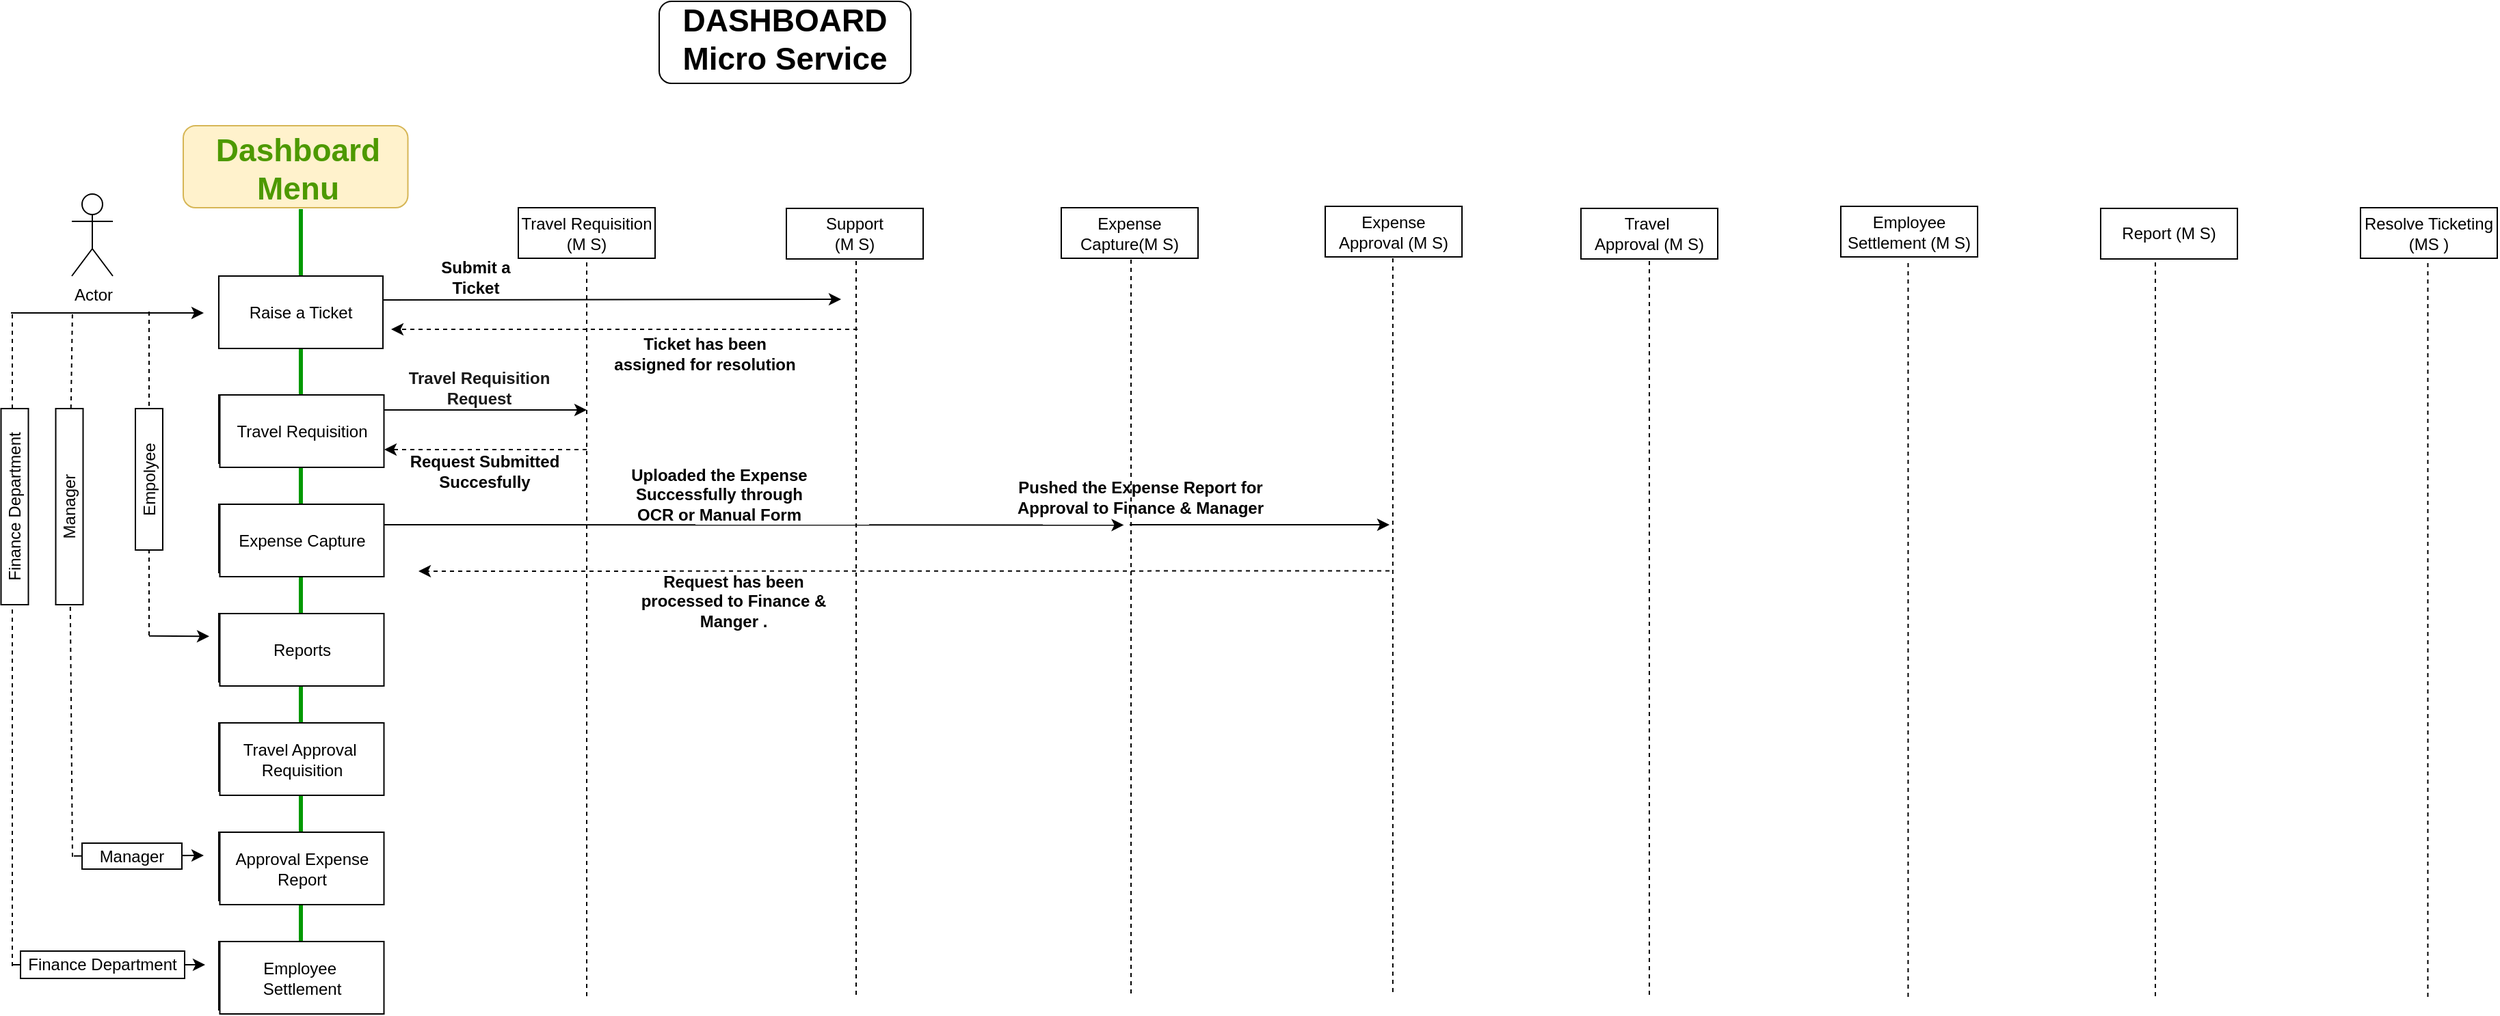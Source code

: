 <mxfile version="21.1.5" type="github">
  <diagram name="Page-1" id="OXNfdeW2UjNv4_Qj5ahb">
    <mxGraphModel dx="2163" dy="1803" grid="1" gridSize="10" guides="1" tooltips="1" connect="1" arrows="1" fold="1" page="1" pageScale="1" pageWidth="1600" pageHeight="900" math="0" shadow="0">
      <root>
        <mxCell id="0" />
        <mxCell id="1" parent="0" />
        <mxCell id="oNK4x6GtnWRanjDO5cXN-74" value="" style="endArrow=none;html=1;rounded=0;strokeColor=#009900;strokeWidth=3;" edge="1" parent="1">
          <mxGeometry width="50" height="50" relative="1" as="geometry">
            <mxPoint x="264" y="-140" as="sourcePoint" />
            <mxPoint x="263.98" y="-681" as="targetPoint" />
          </mxGeometry>
        </mxCell>
        <mxCell id="oNK4x6GtnWRanjDO5cXN-73" value="" style="rounded=1;whiteSpace=wrap;html=1;fillColor=#fff2cc;strokeColor=#d6b656;" vertex="1" parent="1">
          <mxGeometry x="178" y="-742" width="164.25" height="60" as="geometry" />
        </mxCell>
        <mxCell id="oNK4x6GtnWRanjDO5cXN-2" value="" style="rounded=1;whiteSpace=wrap;html=1;" vertex="1" parent="1">
          <mxGeometry x="526" y="-833" width="184" height="60" as="geometry" />
        </mxCell>
        <mxCell id="oNK4x6GtnWRanjDO5cXN-1" value="&lt;b&gt;&lt;font style=&quot;font-size: 23px;&quot;&gt;DASHBOARD Micro Service&lt;/font&gt;&lt;/b&gt;" style="text;html=1;strokeColor=none;fillColor=none;align=center;verticalAlign=middle;whiteSpace=wrap;rounded=0;" vertex="1" parent="1">
          <mxGeometry x="539" y="-820" width="158" height="30" as="geometry" />
        </mxCell>
        <mxCell id="oNK4x6GtnWRanjDO5cXN-4" value="Travel Requisition" style="rounded=0;whiteSpace=wrap;html=1;" vertex="1" parent="1">
          <mxGeometry x="204" y="-545" width="120" height="50" as="geometry" />
        </mxCell>
        <mxCell id="oNK4x6GtnWRanjDO5cXN-5" value="Reports" style="rounded=0;whiteSpace=wrap;html=1;" vertex="1" parent="1">
          <mxGeometry x="204" y="-385" width="120" height="50" as="geometry" />
        </mxCell>
        <mxCell id="oNK4x6GtnWRanjDO5cXN-6" value="Expense Capture" style="rounded=0;whiteSpace=wrap;html=1;" vertex="1" parent="1">
          <mxGeometry x="204" y="-465" width="120" height="50" as="geometry" />
        </mxCell>
        <mxCell id="oNK4x6GtnWRanjDO5cXN-7" value="Approval Travel Requisition" style="rounded=0;whiteSpace=wrap;html=1;" vertex="1" parent="1">
          <mxGeometry x="204" y="-305" width="120" height="50" as="geometry" />
        </mxCell>
        <mxCell id="oNK4x6GtnWRanjDO5cXN-8" value="Approval Expense Report" style="rounded=0;whiteSpace=wrap;html=1;" vertex="1" parent="1">
          <mxGeometry x="204" y="-225" width="120" height="50" as="geometry" />
        </mxCell>
        <mxCell id="oNK4x6GtnWRanjDO5cXN-10" value="Employee&amp;nbsp;&lt;br&gt;Settlement" style="rounded=0;whiteSpace=wrap;html=1;" vertex="1" parent="1">
          <mxGeometry x="204" y="-145" width="120" height="50" as="geometry" />
        </mxCell>
        <mxCell id="oNK4x6GtnWRanjDO5cXN-16" value="" style="endArrow=none;dashed=1;html=1;rounded=0;" edge="1" parent="1">
          <mxGeometry width="50" height="50" relative="1" as="geometry">
            <mxPoint x="153" y="-369" as="sourcePoint" />
            <mxPoint x="153" y="-609" as="targetPoint" />
          </mxGeometry>
        </mxCell>
        <mxCell id="oNK4x6GtnWRanjDO5cXN-19" value="" style="endArrow=classic;html=1;rounded=0;" edge="1" parent="1">
          <mxGeometry width="50" height="50" relative="1" as="geometry">
            <mxPoint x="153" y="-368.67" as="sourcePoint" />
            <mxPoint x="197" y="-368.34" as="targetPoint" />
          </mxGeometry>
        </mxCell>
        <mxCell id="oNK4x6GtnWRanjDO5cXN-25" value="" style="endArrow=none;dashed=1;html=1;rounded=0;" edge="1" parent="1" source="oNK4x6GtnWRanjDO5cXN-36">
          <mxGeometry width="50" height="50" relative="1" as="geometry">
            <mxPoint x="97" y="-207" as="sourcePoint" />
            <mxPoint x="97" y="-607" as="targetPoint" />
          </mxGeometry>
        </mxCell>
        <mxCell id="oNK4x6GtnWRanjDO5cXN-27" value="" style="endArrow=none;dashed=1;html=1;rounded=0;" edge="1" parent="1">
          <mxGeometry width="50" height="50" relative="1" as="geometry">
            <mxPoint x="53" y="-127" as="sourcePoint" />
            <mxPoint x="53" y="-605" as="targetPoint" />
          </mxGeometry>
        </mxCell>
        <mxCell id="oNK4x6GtnWRanjDO5cXN-28" value="" style="endArrow=classic;html=1;rounded=0;" edge="1" parent="1">
          <mxGeometry width="50" height="50" relative="1" as="geometry">
            <mxPoint x="98" y="-207.67" as="sourcePoint" />
            <mxPoint x="193" y="-208" as="targetPoint" />
          </mxGeometry>
        </mxCell>
        <mxCell id="oNK4x6GtnWRanjDO5cXN-29" value="" style="endArrow=classic;html=1;rounded=0;" edge="1" parent="1">
          <mxGeometry width="50" height="50" relative="1" as="geometry">
            <mxPoint x="53" y="-128" as="sourcePoint" />
            <mxPoint x="194" y="-128" as="targetPoint" />
          </mxGeometry>
        </mxCell>
        <mxCell id="oNK4x6GtnWRanjDO5cXN-30" value="" style="endArrow=classic;html=1;rounded=0;" edge="1" parent="1">
          <mxGeometry width="50" height="50" relative="1" as="geometry">
            <mxPoint x="52" y="-605" as="sourcePoint" />
            <mxPoint x="193" y="-605" as="targetPoint" />
          </mxGeometry>
        </mxCell>
        <mxCell id="oNK4x6GtnWRanjDO5cXN-35" value="Empolyee" style="rounded=0;whiteSpace=wrap;html=1;rotation=-90;" vertex="1" parent="1">
          <mxGeometry x="101.25" y="-493.25" width="103.5" height="20" as="geometry" />
        </mxCell>
        <mxCell id="oNK4x6GtnWRanjDO5cXN-37" value="" style="endArrow=none;dashed=1;html=1;rounded=0;" edge="1" parent="1" target="oNK4x6GtnWRanjDO5cXN-36">
          <mxGeometry width="50" height="50" relative="1" as="geometry">
            <mxPoint x="97" y="-207" as="sourcePoint" />
            <mxPoint x="97" y="-607" as="targetPoint" />
          </mxGeometry>
        </mxCell>
        <mxCell id="oNK4x6GtnWRanjDO5cXN-36" value="Manager" style="rounded=0;whiteSpace=wrap;html=1;rotation=-90;" vertex="1" parent="1">
          <mxGeometry x="23" y="-473.25" width="143.5" height="20" as="geometry" />
        </mxCell>
        <mxCell id="oNK4x6GtnWRanjDO5cXN-38" value="Finance Department" style="rounded=0;whiteSpace=wrap;html=1;rotation=-90;" vertex="1" parent="1">
          <mxGeometry x="-17" y="-473.25" width="143.5" height="20" as="geometry" />
        </mxCell>
        <mxCell id="oNK4x6GtnWRanjDO5cXN-39" value="Finance Department" style="rounded=0;whiteSpace=wrap;html=1;rotation=0;" vertex="1" parent="1">
          <mxGeometry x="59" y="-138" width="120" height="20" as="geometry" />
        </mxCell>
        <mxCell id="oNK4x6GtnWRanjDO5cXN-41" value="Manager" style="rounded=0;whiteSpace=wrap;html=1;rotation=0;" vertex="1" parent="1">
          <mxGeometry x="104" y="-217" width="73" height="19" as="geometry" />
        </mxCell>
        <mxCell id="oNK4x6GtnWRanjDO5cXN-42" value="Actor" style="shape=umlActor;verticalLabelPosition=bottom;verticalAlign=top;html=1;outlineConnect=0;" vertex="1" parent="1">
          <mxGeometry x="96.5" y="-692" width="30" height="60" as="geometry" />
        </mxCell>
        <mxCell id="oNK4x6GtnWRanjDO5cXN-44" value="Travel Requisition&lt;br&gt;(M S)" style="rounded=0;whiteSpace=wrap;html=1;" vertex="1" parent="1">
          <mxGeometry x="423" y="-682" width="100" height="37" as="geometry" />
        </mxCell>
        <mxCell id="oNK4x6GtnWRanjDO5cXN-45" value="" style="endArrow=none;dashed=1;html=1;rounded=0;entryX=0.5;entryY=1;entryDx=0;entryDy=0;" edge="1" parent="1" target="oNK4x6GtnWRanjDO5cXN-44">
          <mxGeometry width="50" height="50" relative="1" as="geometry">
            <mxPoint x="473" y="-105" as="sourcePoint" />
            <mxPoint x="493" y="-575" as="targetPoint" />
          </mxGeometry>
        </mxCell>
        <mxCell id="oNK4x6GtnWRanjDO5cXN-46" value="" style="endArrow=classic;html=1;rounded=0;" edge="1" parent="1">
          <mxGeometry width="50" height="50" relative="1" as="geometry">
            <mxPoint x="324" y="-534" as="sourcePoint" />
            <mxPoint x="473" y="-534" as="targetPoint" />
          </mxGeometry>
        </mxCell>
        <mxCell id="oNK4x6GtnWRanjDO5cXN-47" value="&lt;b&gt;&lt;font color=&quot;#1a1a1a&quot;&gt;Travel Requisition Request&lt;/font&gt;&lt;/b&gt;" style="text;html=1;strokeColor=none;fillColor=none;align=center;verticalAlign=middle;whiteSpace=wrap;rounded=0;" vertex="1" parent="1">
          <mxGeometry x="333" y="-565" width="123" height="30" as="geometry" />
        </mxCell>
        <mxCell id="oNK4x6GtnWRanjDO5cXN-50" value="" style="endArrow=classic;html=1;rounded=0;dashed=1;" edge="1" parent="1">
          <mxGeometry width="50" height="50" relative="1" as="geometry">
            <mxPoint x="473" y="-505" as="sourcePoint" />
            <mxPoint x="325" y="-505" as="targetPoint" />
          </mxGeometry>
        </mxCell>
        <mxCell id="oNK4x6GtnWRanjDO5cXN-51" value="&lt;b&gt;Request Submitted Succesfully&lt;/b&gt;" style="text;html=1;strokeColor=none;fillColor=none;align=center;verticalAlign=middle;whiteSpace=wrap;rounded=0;" vertex="1" parent="1">
          <mxGeometry x="329" y="-504" width="139" height="30" as="geometry" />
        </mxCell>
        <mxCell id="oNK4x6GtnWRanjDO5cXN-52" value="Support&lt;br&gt;(M S)" style="rounded=0;whiteSpace=wrap;html=1;" vertex="1" parent="1">
          <mxGeometry x="619" y="-681.5" width="100" height="37" as="geometry" />
        </mxCell>
        <mxCell id="oNK4x6GtnWRanjDO5cXN-53" value="" style="endArrow=none;dashed=1;html=1;rounded=0;entryX=0.5;entryY=1;entryDx=0;entryDy=0;" edge="1" parent="1">
          <mxGeometry width="50" height="50" relative="1" as="geometry">
            <mxPoint x="670" y="-106" as="sourcePoint" />
            <mxPoint x="670" y="-646" as="targetPoint" />
          </mxGeometry>
        </mxCell>
        <mxCell id="oNK4x6GtnWRanjDO5cXN-54" value="" style="endArrow=classic;html=1;rounded=0;exitX=1;exitY=0.25;exitDx=0;exitDy=0;" edge="1" parent="1">
          <mxGeometry width="50" height="50" relative="1" as="geometry">
            <mxPoint x="324" y="-614.5" as="sourcePoint" />
            <mxPoint x="659" y="-615" as="targetPoint" />
          </mxGeometry>
        </mxCell>
        <mxCell id="oNK4x6GtnWRanjDO5cXN-55" value="Employee&amp;nbsp;&lt;br&gt;Settlement" style="rounded=0;whiteSpace=wrap;html=1;" vertex="1" parent="1">
          <mxGeometry x="204.75" y="-145" width="120" height="53" as="geometry" />
        </mxCell>
        <mxCell id="oNK4x6GtnWRanjDO5cXN-57" value="Travel Requisition" style="rounded=0;whiteSpace=wrap;html=1;" vertex="1" parent="1">
          <mxGeometry x="204.75" y="-545" width="120" height="53" as="geometry" />
        </mxCell>
        <mxCell id="oNK4x6GtnWRanjDO5cXN-58" value="Expense Capture" style="rounded=0;whiteSpace=wrap;html=1;" vertex="1" parent="1">
          <mxGeometry x="204.75" y="-465" width="120" height="53" as="geometry" />
        </mxCell>
        <mxCell id="oNK4x6GtnWRanjDO5cXN-59" value="Reports" style="rounded=0;whiteSpace=wrap;html=1;" vertex="1" parent="1">
          <mxGeometry x="204.75" y="-385" width="120" height="53" as="geometry" />
        </mxCell>
        <mxCell id="oNK4x6GtnWRanjDO5cXN-60" value="Travel Approval&amp;nbsp; Requisition" style="rounded=0;whiteSpace=wrap;html=1;" vertex="1" parent="1">
          <mxGeometry x="204.75" y="-305" width="120" height="53" as="geometry" />
        </mxCell>
        <mxCell id="oNK4x6GtnWRanjDO5cXN-61" value="Approval Expense Report" style="rounded=0;whiteSpace=wrap;html=1;" vertex="1" parent="1">
          <mxGeometry x="204.75" y="-225" width="120" height="53" as="geometry" />
        </mxCell>
        <mxCell id="oNK4x6GtnWRanjDO5cXN-62" value="Raise a Ticket" style="rounded=0;whiteSpace=wrap;html=1;" vertex="1" parent="1">
          <mxGeometry x="204" y="-632" width="120" height="53" as="geometry" />
        </mxCell>
        <mxCell id="oNK4x6GtnWRanjDO5cXN-64" value="&lt;b&gt;Submit a Ticket&lt;/b&gt;" style="text;html=1;strokeColor=none;fillColor=none;align=center;verticalAlign=middle;whiteSpace=wrap;rounded=0;" vertex="1" parent="1">
          <mxGeometry x="362" y="-646" width="60" height="30" as="geometry" />
        </mxCell>
        <mxCell id="oNK4x6GtnWRanjDO5cXN-67" value="" style="endArrow=classic;html=1;rounded=0;dashed=1;elbow=vertical;" edge="1" parent="1">
          <mxGeometry width="50" height="50" relative="1" as="geometry">
            <mxPoint x="671" y="-593" as="sourcePoint" />
            <mxPoint x="330" y="-593" as="targetPoint" />
          </mxGeometry>
        </mxCell>
        <mxCell id="oNK4x6GtnWRanjDO5cXN-69" value="&lt;b&gt;Ticket has been assigned for resolution&lt;/b&gt;" style="text;html=1;strokeColor=none;fillColor=none;align=center;verticalAlign=middle;whiteSpace=wrap;rounded=0;" vertex="1" parent="1">
          <mxGeometry x="489" y="-590" width="141" height="30" as="geometry" />
        </mxCell>
        <mxCell id="oNK4x6GtnWRanjDO5cXN-72" value="&lt;span style=&quot;font-size: 23px;&quot;&gt;&lt;b&gt;&lt;font color=&quot;#4d9900&quot;&gt;Dashboard Menu&lt;/font&gt;&lt;/b&gt;&lt;/span&gt;" style="text;html=1;strokeColor=none;fillColor=none;align=center;verticalAlign=middle;whiteSpace=wrap;rounded=0;" vertex="1" parent="1">
          <mxGeometry x="183" y="-725" width="158" height="30" as="geometry" />
        </mxCell>
        <mxCell id="oNK4x6GtnWRanjDO5cXN-75" value="Expense&lt;br&gt;Capture(M S)" style="rounded=0;whiteSpace=wrap;html=1;" vertex="1" parent="1">
          <mxGeometry x="820" y="-682" width="100" height="37" as="geometry" />
        </mxCell>
        <mxCell id="oNK4x6GtnWRanjDO5cXN-76" value="" style="endArrow=none;dashed=1;html=1;rounded=0;entryX=0.5;entryY=1;entryDx=0;entryDy=0;" edge="1" parent="1">
          <mxGeometry width="50" height="50" relative="1" as="geometry">
            <mxPoint x="871" y="-107" as="sourcePoint" />
            <mxPoint x="871" y="-647" as="targetPoint" />
          </mxGeometry>
        </mxCell>
        <mxCell id="oNK4x6GtnWRanjDO5cXN-77" value="" style="endArrow=classic;html=1;rounded=0;exitX=1;exitY=0.25;exitDx=0;exitDy=0;" edge="1" parent="1">
          <mxGeometry width="50" height="50" relative="1" as="geometry">
            <mxPoint x="324.75" y="-450.0" as="sourcePoint" />
            <mxPoint x="865.75" y="-449.79" as="targetPoint" />
          </mxGeometry>
        </mxCell>
        <mxCell id="oNK4x6GtnWRanjDO5cXN-78" value="&lt;b&gt;Uploaded the Expense Successfully through OCR or Manual Form&lt;/b&gt;" style="text;html=1;strokeColor=none;fillColor=none;align=center;verticalAlign=middle;whiteSpace=wrap;rounded=0;" vertex="1" parent="1">
          <mxGeometry x="500" y="-490" width="140" height="35" as="geometry" />
        </mxCell>
        <mxCell id="oNK4x6GtnWRanjDO5cXN-80" value="Expense&lt;br&gt;Approval (M S)" style="rounded=0;whiteSpace=wrap;html=1;" vertex="1" parent="1">
          <mxGeometry x="1013" y="-683" width="100" height="37" as="geometry" />
        </mxCell>
        <mxCell id="oNK4x6GtnWRanjDO5cXN-81" value="" style="endArrow=none;dashed=1;html=1;rounded=0;entryX=0.5;entryY=1;entryDx=0;entryDy=0;" edge="1" parent="1">
          <mxGeometry width="50" height="50" relative="1" as="geometry">
            <mxPoint x="1062.44" y="-108" as="sourcePoint" />
            <mxPoint x="1062.44" y="-648" as="targetPoint" />
          </mxGeometry>
        </mxCell>
        <mxCell id="oNK4x6GtnWRanjDO5cXN-83" value="" style="endArrow=classic;html=1;rounded=0;" edge="1" parent="1">
          <mxGeometry width="50" height="50" relative="1" as="geometry">
            <mxPoint x="870" y="-450" as="sourcePoint" />
            <mxPoint x="1060" y="-450" as="targetPoint" />
          </mxGeometry>
        </mxCell>
        <mxCell id="oNK4x6GtnWRanjDO5cXN-84" value="&lt;b&gt;Pushed the Expense Report for Approval to Finance &amp;amp; Manager&lt;/b&gt;" style="text;html=1;strokeColor=none;fillColor=none;align=center;verticalAlign=middle;whiteSpace=wrap;rounded=0;" vertex="1" parent="1">
          <mxGeometry x="784.5" y="-490" width="185.5" height="40" as="geometry" />
        </mxCell>
        <mxCell id="oNK4x6GtnWRanjDO5cXN-90" value="" style="endArrow=classic;html=1;rounded=0;dashed=1;elbow=vertical;" edge="1" parent="1">
          <mxGeometry width="50" height="50" relative="1" as="geometry">
            <mxPoint x="1060" y="-416.25" as="sourcePoint" />
            <mxPoint x="350" y="-416" as="targetPoint" />
          </mxGeometry>
        </mxCell>
        <mxCell id="oNK4x6GtnWRanjDO5cXN-93" value="&lt;b&gt;Request has been processed to Finance &amp;amp; Manger .&lt;/b&gt;" style="text;html=1;strokeColor=none;fillColor=none;align=center;verticalAlign=middle;whiteSpace=wrap;rounded=0;" vertex="1" parent="1">
          <mxGeometry x="500" y="-409" width="161" height="30" as="geometry" />
        </mxCell>
        <mxCell id="oNK4x6GtnWRanjDO5cXN-94" value="Travel&amp;nbsp;&lt;br&gt;Approval (M S)" style="rounded=0;whiteSpace=wrap;html=1;" vertex="1" parent="1">
          <mxGeometry x="1200" y="-681.5" width="100" height="37" as="geometry" />
        </mxCell>
        <mxCell id="oNK4x6GtnWRanjDO5cXN-95" value="Employee Settlement (M S)" style="rounded=0;whiteSpace=wrap;html=1;" vertex="1" parent="1">
          <mxGeometry x="1390" y="-683" width="100" height="37" as="geometry" />
        </mxCell>
        <mxCell id="oNK4x6GtnWRanjDO5cXN-96" value="Report (M S)" style="rounded=0;whiteSpace=wrap;html=1;" vertex="1" parent="1">
          <mxGeometry x="1580" y="-681.5" width="100" height="37" as="geometry" />
        </mxCell>
        <mxCell id="oNK4x6GtnWRanjDO5cXN-97" value="Resolve Ticketing&lt;br&gt;(MS )" style="rounded=0;whiteSpace=wrap;html=1;" vertex="1" parent="1">
          <mxGeometry x="1770" y="-682" width="100" height="37" as="geometry" />
        </mxCell>
        <mxCell id="oNK4x6GtnWRanjDO5cXN-98" value="" style="endArrow=none;dashed=1;html=1;rounded=0;entryX=0.5;entryY=1;entryDx=0;entryDy=0;" edge="1" parent="1">
          <mxGeometry width="50" height="50" relative="1" as="geometry">
            <mxPoint x="1250" y="-106" as="sourcePoint" />
            <mxPoint x="1250" y="-646" as="targetPoint" />
          </mxGeometry>
        </mxCell>
        <mxCell id="oNK4x6GtnWRanjDO5cXN-99" value="" style="endArrow=none;dashed=1;html=1;rounded=0;entryX=0.5;entryY=1;entryDx=0;entryDy=0;" edge="1" parent="1">
          <mxGeometry width="50" height="50" relative="1" as="geometry">
            <mxPoint x="1439.23" y="-104.5" as="sourcePoint" />
            <mxPoint x="1439.23" y="-644.5" as="targetPoint" />
          </mxGeometry>
        </mxCell>
        <mxCell id="oNK4x6GtnWRanjDO5cXN-100" value="" style="endArrow=none;dashed=1;html=1;rounded=0;entryX=0.5;entryY=1;entryDx=0;entryDy=0;" edge="1" parent="1">
          <mxGeometry width="50" height="50" relative="1" as="geometry">
            <mxPoint x="1620" y="-105" as="sourcePoint" />
            <mxPoint x="1620" y="-645" as="targetPoint" />
          </mxGeometry>
        </mxCell>
        <mxCell id="oNK4x6GtnWRanjDO5cXN-101" value="" style="endArrow=none;dashed=1;html=1;rounded=0;entryX=0.5;entryY=1;entryDx=0;entryDy=0;" edge="1" parent="1">
          <mxGeometry width="50" height="50" relative="1" as="geometry">
            <mxPoint x="1819.23" y="-104.5" as="sourcePoint" />
            <mxPoint x="1819.23" y="-644.5" as="targetPoint" />
          </mxGeometry>
        </mxCell>
      </root>
    </mxGraphModel>
  </diagram>
</mxfile>
